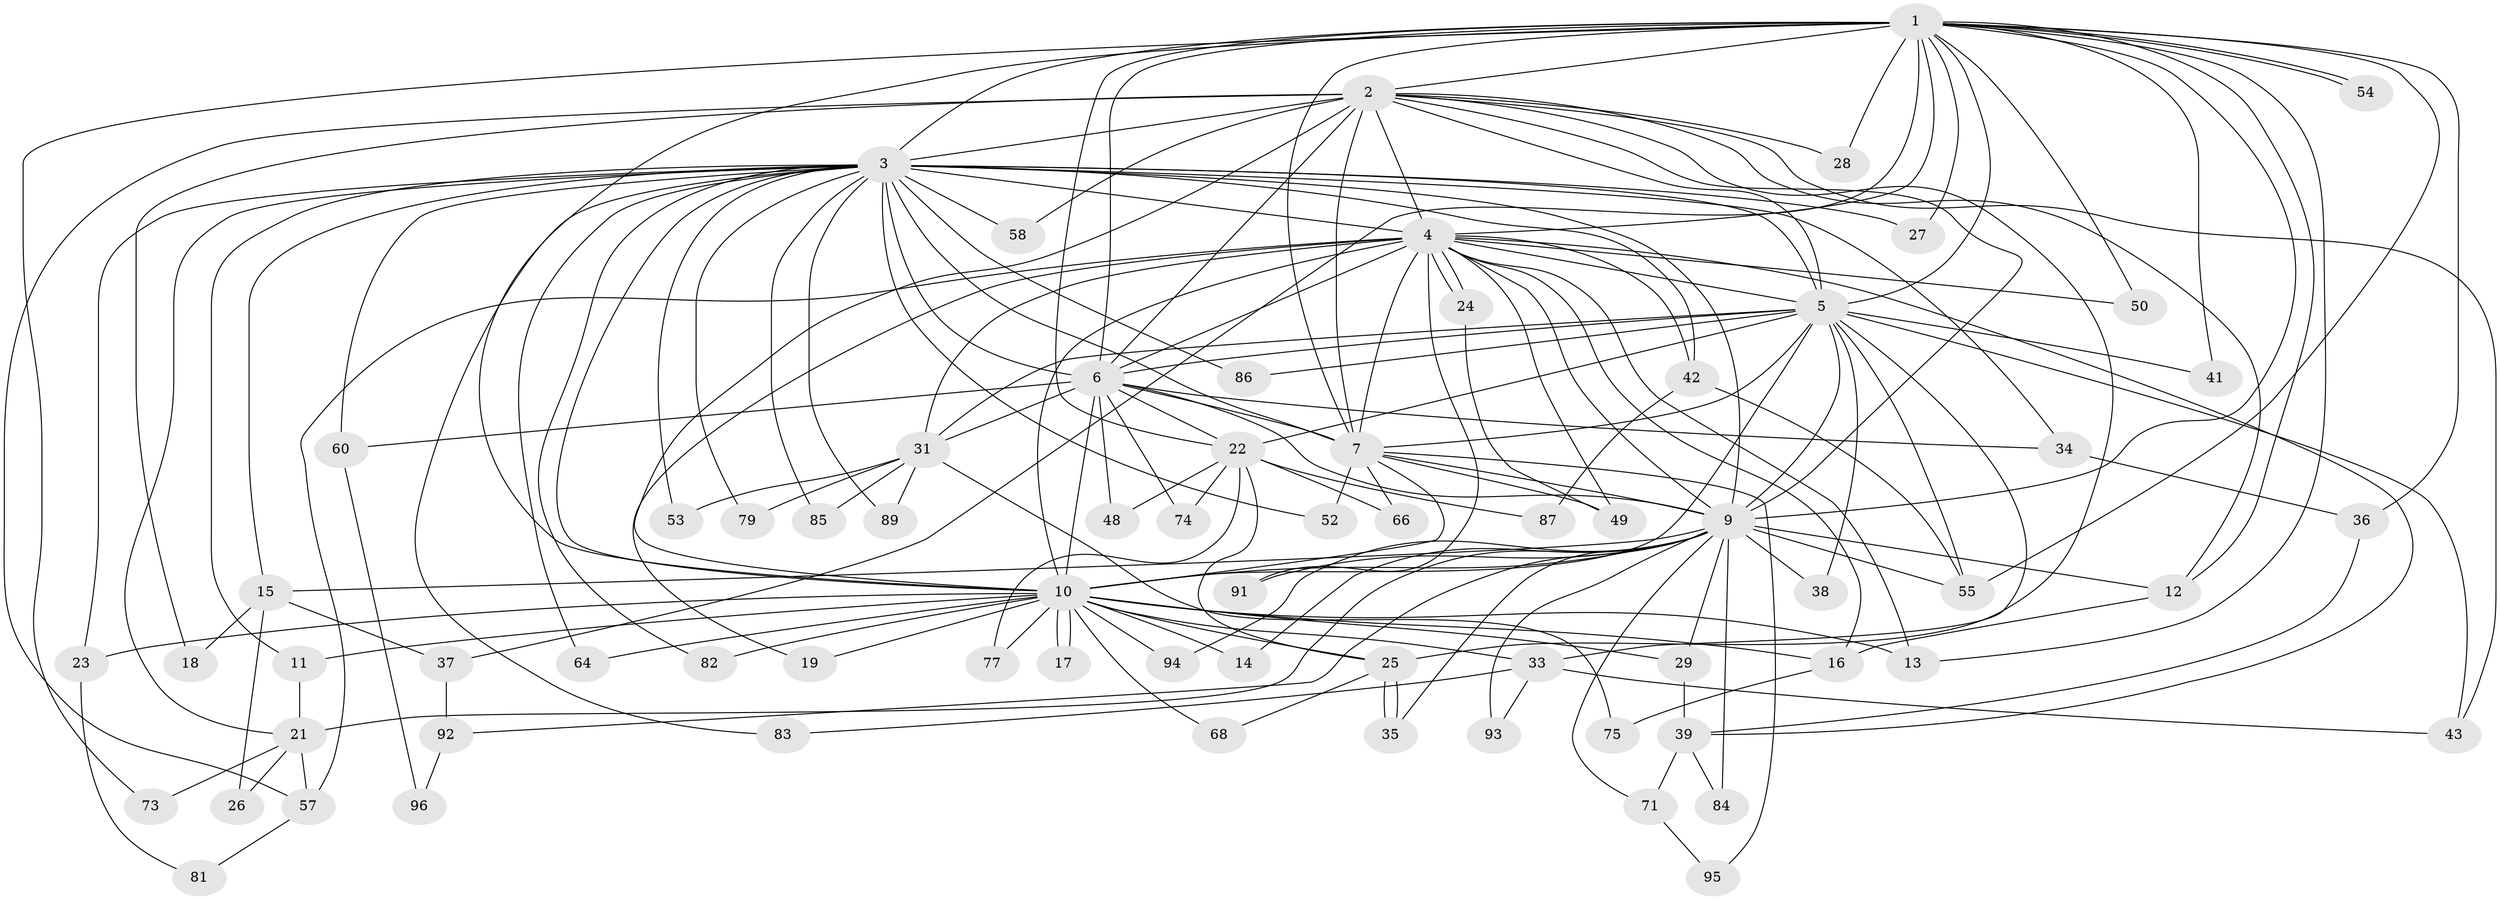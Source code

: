 // Generated by graph-tools (version 1.1) at 2025/51/02/27/25 19:51:44]
// undirected, 71 vertices, 174 edges
graph export_dot {
graph [start="1"]
  node [color=gray90,style=filled];
  1 [super="+32"];
  2 [super="+62"];
  3 [super="+8"];
  4 [super="+65"];
  5 [super="+30"];
  6 [super="+51"];
  7 [super="+76"];
  9 [super="+70"];
  10 [super="+20"];
  11 [super="+45"];
  12 [super="+90"];
  13 [super="+69"];
  14;
  15;
  16 [super="+61"];
  17;
  18;
  19;
  21 [super="+63"];
  22 [super="+44"];
  23;
  24;
  25 [super="+78"];
  26;
  27;
  28;
  29;
  31 [super="+47"];
  33;
  34 [super="+40"];
  35;
  36;
  37 [super="+46"];
  38;
  39 [super="+80"];
  41;
  42 [super="+56"];
  43 [super="+59"];
  48;
  49 [super="+67"];
  50;
  52;
  53;
  54;
  55 [super="+88"];
  57 [super="+72"];
  58;
  60;
  64;
  66;
  68;
  71;
  73;
  74;
  75;
  77;
  79;
  81;
  82;
  83;
  84;
  85;
  86;
  87;
  89;
  91;
  92;
  93;
  94;
  95;
  96;
  1 -- 2 [weight=2];
  1 -- 3 [weight=2];
  1 -- 4;
  1 -- 5;
  1 -- 6;
  1 -- 7;
  1 -- 9;
  1 -- 10;
  1 -- 12;
  1 -- 13;
  1 -- 22;
  1 -- 27;
  1 -- 28;
  1 -- 36;
  1 -- 37 [weight=2];
  1 -- 41;
  1 -- 50;
  1 -- 54;
  1 -- 54;
  1 -- 55;
  1 -- 73;
  2 -- 3 [weight=2];
  2 -- 4;
  2 -- 5;
  2 -- 6;
  2 -- 7;
  2 -- 9;
  2 -- 10 [weight=2];
  2 -- 18;
  2 -- 25;
  2 -- 28;
  2 -- 43;
  2 -- 57;
  2 -- 58;
  2 -- 12;
  3 -- 4 [weight=2];
  3 -- 5 [weight=2];
  3 -- 6 [weight=3];
  3 -- 7 [weight=2];
  3 -- 9 [weight=2];
  3 -- 10 [weight=2];
  3 -- 11;
  3 -- 15;
  3 -- 23;
  3 -- 34;
  3 -- 42;
  3 -- 53;
  3 -- 60;
  3 -- 79;
  3 -- 83;
  3 -- 85;
  3 -- 86;
  3 -- 89;
  3 -- 64;
  3 -- 82;
  3 -- 21 [weight=2];
  3 -- 27;
  3 -- 52;
  3 -- 58;
  4 -- 5;
  4 -- 6;
  4 -- 7;
  4 -- 9;
  4 -- 10 [weight=3];
  4 -- 16;
  4 -- 19;
  4 -- 24;
  4 -- 24;
  4 -- 31;
  4 -- 39;
  4 -- 42;
  4 -- 50;
  4 -- 91;
  4 -- 57;
  4 -- 13;
  4 -- 49;
  5 -- 6;
  5 -- 7;
  5 -- 9;
  5 -- 10;
  5 -- 31;
  5 -- 33;
  5 -- 38;
  5 -- 41;
  5 -- 55;
  5 -- 86;
  5 -- 22;
  5 -- 43;
  6 -- 7;
  6 -- 9;
  6 -- 10;
  6 -- 22;
  6 -- 34;
  6 -- 48;
  6 -- 60;
  6 -- 74;
  6 -- 31;
  7 -- 9;
  7 -- 10;
  7 -- 49;
  7 -- 52;
  7 -- 66;
  7 -- 95;
  9 -- 10;
  9 -- 12;
  9 -- 14;
  9 -- 15;
  9 -- 21;
  9 -- 29;
  9 -- 38;
  9 -- 71;
  9 -- 84;
  9 -- 91;
  9 -- 92;
  9 -- 93;
  9 -- 35;
  9 -- 94;
  9 -- 55;
  10 -- 11;
  10 -- 13;
  10 -- 14;
  10 -- 17;
  10 -- 17;
  10 -- 19;
  10 -- 23;
  10 -- 29;
  10 -- 33;
  10 -- 68;
  10 -- 77;
  10 -- 82;
  10 -- 94;
  10 -- 64;
  10 -- 25;
  10 -- 16;
  11 -- 21;
  12 -- 16;
  15 -- 18;
  15 -- 26;
  15 -- 37;
  16 -- 75;
  21 -- 26;
  21 -- 57;
  21 -- 73;
  22 -- 25;
  22 -- 48;
  22 -- 66;
  22 -- 74;
  22 -- 87;
  22 -- 77;
  23 -- 81;
  24 -- 49;
  25 -- 35;
  25 -- 35;
  25 -- 68;
  29 -- 39;
  31 -- 53;
  31 -- 75;
  31 -- 79;
  31 -- 85;
  31 -- 89;
  33 -- 43;
  33 -- 83;
  33 -- 93;
  34 -- 36 [weight=2];
  36 -- 39;
  37 -- 92;
  39 -- 71;
  39 -- 84;
  42 -- 87;
  42 -- 55;
  57 -- 81;
  60 -- 96;
  71 -- 95;
  92 -- 96;
}

